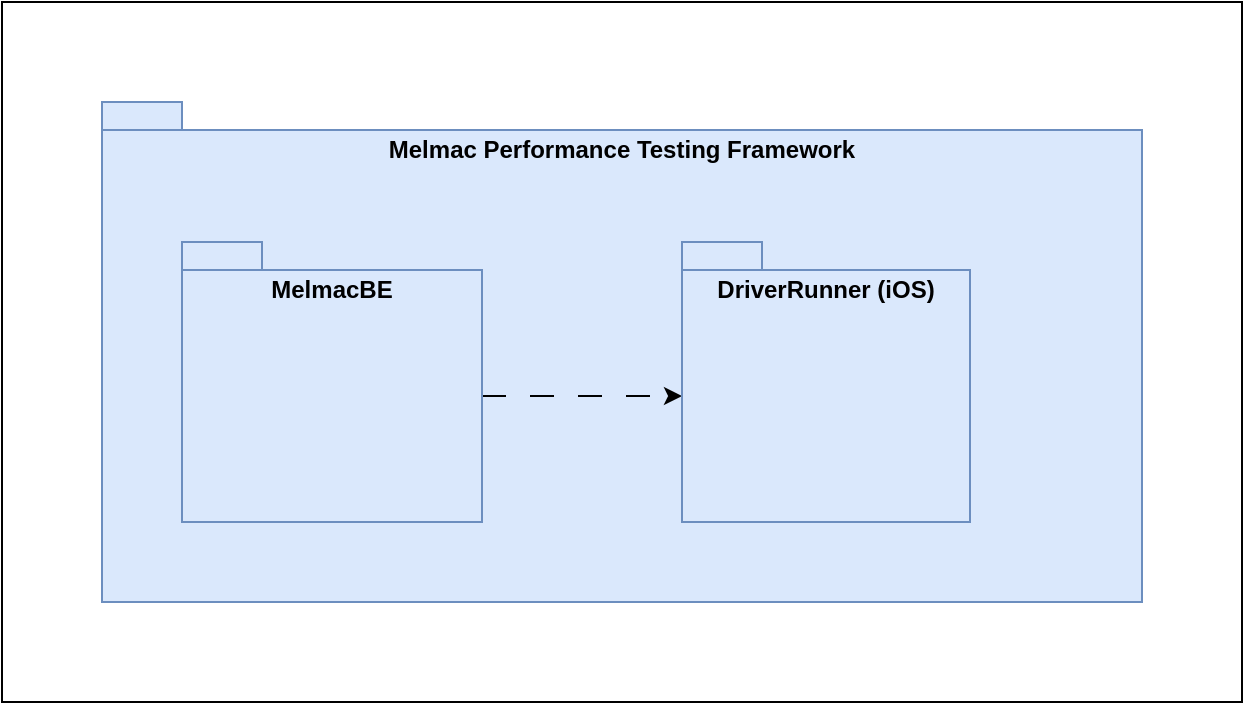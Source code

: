 <mxfile>
    <diagram name="Página-1" id="H5xfOcXILhlzlC3MEp8S">
        <mxGraphModel dx="863" dy="867" grid="1" gridSize="10" guides="1" tooltips="1" connect="1" arrows="1" fold="1" page="1" pageScale="1" pageWidth="827" pageHeight="1169" math="0" shadow="0">
            <root>
                <mxCell id="0"/>
                <mxCell id="1" parent="0"/>
                <mxCell id="23" value="" style="rounded=0;whiteSpace=wrap;html=1;" parent="1" vertex="1">
                    <mxGeometry x="140" y="80" width="620" height="350" as="geometry"/>
                </mxCell>
                <mxCell id="KfgiDUAFI2g06yitJ3mN-1" value="Melmac Performance Testing Framework" style="shape=folder;fontStyle=1;spacingTop=10;tabWidth=40;tabHeight=14;tabPosition=left;html=1;whiteSpace=wrap;align=center;verticalAlign=top;fillColor=#dae8fc;strokeColor=#6c8ebf;" parent="1" vertex="1">
                    <mxGeometry x="190" y="130" width="520" height="250" as="geometry"/>
                </mxCell>
                <mxCell id="7" style="edgeStyle=none;html=1;entryX=0;entryY=0;entryDx=0;entryDy=77;entryPerimeter=0;exitX=0;exitY=0;exitDx=150;exitDy=77;exitPerimeter=0;strokeColor=default;dashed=1;dashPattern=12 12;" parent="1" source="3" target="5" edge="1">
                    <mxGeometry relative="1" as="geometry">
                        <Array as="points"/>
                    </mxGeometry>
                </mxCell>
                <mxCell id="3" value="MelmacBE" style="shape=folder;fontStyle=1;spacingTop=10;tabWidth=40;tabHeight=14;tabPosition=left;html=1;whiteSpace=wrap;verticalAlign=top;fillColor=#dae8fc;strokeColor=#6c8ebf;" parent="1" vertex="1">
                    <mxGeometry x="230" y="200" width="150" height="140" as="geometry"/>
                </mxCell>
                <mxCell id="5" value="DriverRunner (iOS)" style="shape=folder;fontStyle=1;spacingTop=10;tabWidth=40;tabHeight=14;tabPosition=left;html=1;whiteSpace=wrap;verticalAlign=top;fillColor=#dae8fc;strokeColor=#6c8ebf;" parent="1" vertex="1">
                    <mxGeometry x="480" y="200" width="144" height="140" as="geometry"/>
                </mxCell>
                <mxCell id="18" value="Untitled Layer" parent="0"/>
                <mxCell id="11" value="Untitled Layer" parent="0"/>
            </root>
        </mxGraphModel>
    </diagram>
</mxfile>